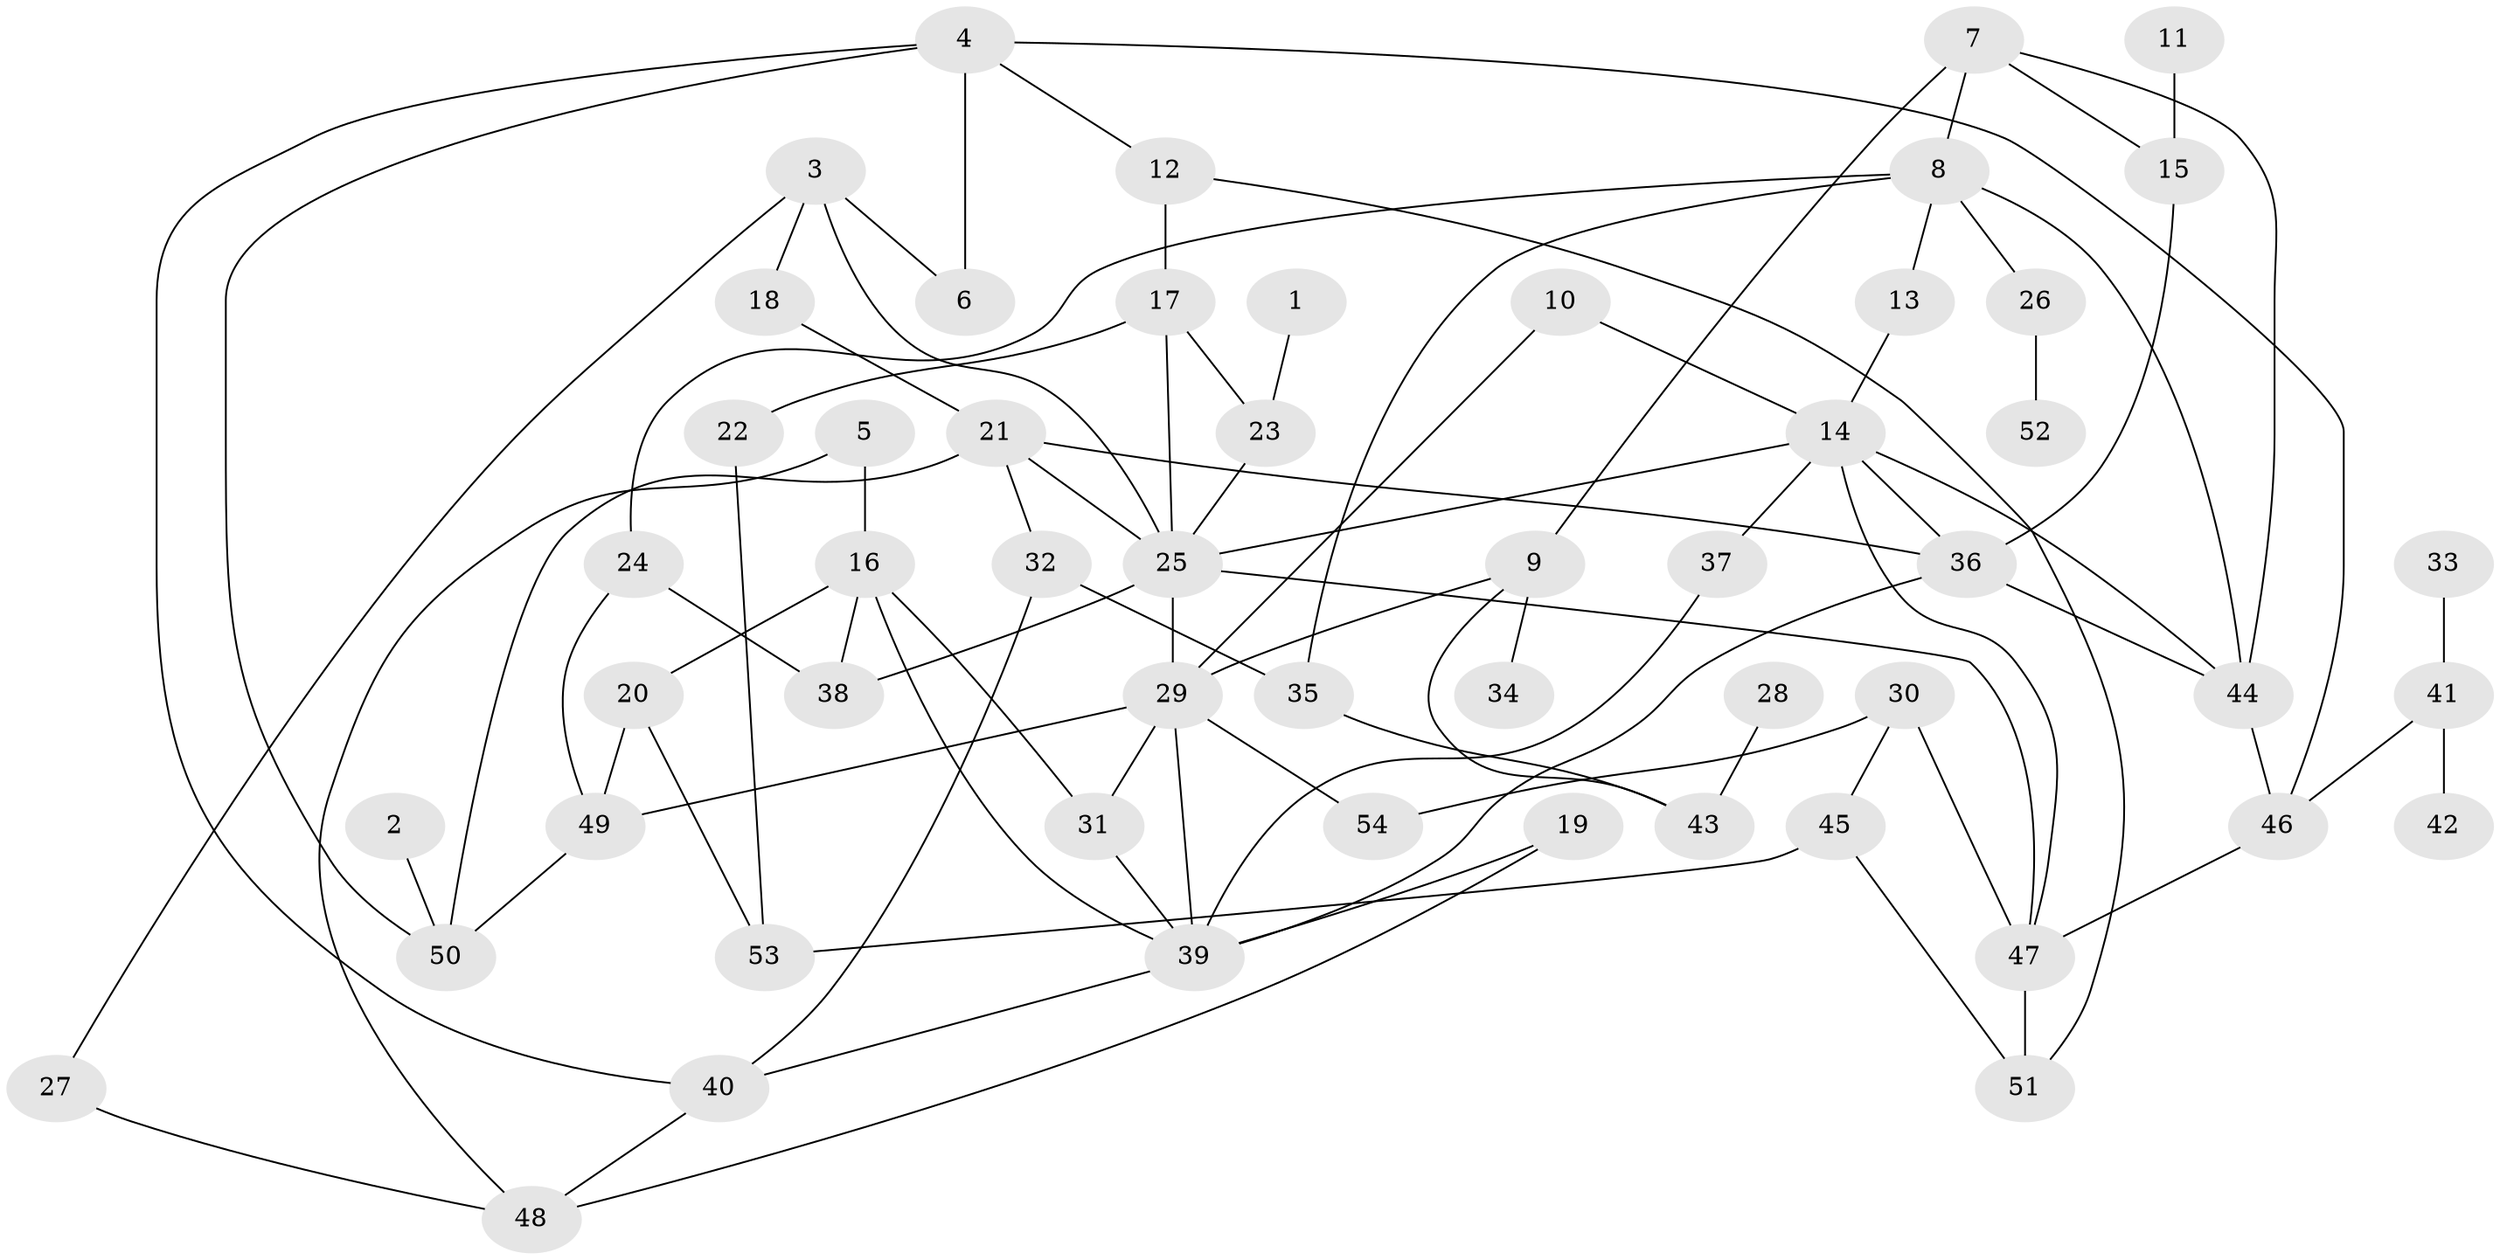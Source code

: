 // coarse degree distribution, {5: 0.15789473684210525, 2: 0.10526315789473684, 4: 0.2631578947368421, 6: 0.07894736842105263, 3: 0.13157894736842105, 1: 0.18421052631578946, 8: 0.02631578947368421, 7: 0.05263157894736842}
// Generated by graph-tools (version 1.1) at 2025/35/03/04/25 23:35:55]
// undirected, 54 vertices, 88 edges
graph export_dot {
  node [color=gray90,style=filled];
  1;
  2;
  3;
  4;
  5;
  6;
  7;
  8;
  9;
  10;
  11;
  12;
  13;
  14;
  15;
  16;
  17;
  18;
  19;
  20;
  21;
  22;
  23;
  24;
  25;
  26;
  27;
  28;
  29;
  30;
  31;
  32;
  33;
  34;
  35;
  36;
  37;
  38;
  39;
  40;
  41;
  42;
  43;
  44;
  45;
  46;
  47;
  48;
  49;
  50;
  51;
  52;
  53;
  54;
  1 -- 23;
  2 -- 50;
  3 -- 6;
  3 -- 18;
  3 -- 25;
  3 -- 27;
  4 -- 6;
  4 -- 12;
  4 -- 40;
  4 -- 46;
  4 -- 50;
  5 -- 16;
  5 -- 48;
  7 -- 8;
  7 -- 9;
  7 -- 15;
  7 -- 44;
  8 -- 13;
  8 -- 24;
  8 -- 26;
  8 -- 35;
  8 -- 44;
  9 -- 29;
  9 -- 34;
  9 -- 43;
  10 -- 14;
  10 -- 29;
  11 -- 15;
  12 -- 17;
  12 -- 51;
  13 -- 14;
  14 -- 25;
  14 -- 36;
  14 -- 37;
  14 -- 44;
  14 -- 47;
  15 -- 36;
  16 -- 20;
  16 -- 31;
  16 -- 38;
  16 -- 39;
  17 -- 22;
  17 -- 23;
  17 -- 25;
  18 -- 21;
  19 -- 39;
  19 -- 48;
  20 -- 49;
  20 -- 53;
  21 -- 25;
  21 -- 32;
  21 -- 36;
  21 -- 50;
  22 -- 53;
  23 -- 25;
  24 -- 38;
  24 -- 49;
  25 -- 29;
  25 -- 38;
  25 -- 47;
  26 -- 52;
  27 -- 48;
  28 -- 43;
  29 -- 31;
  29 -- 39;
  29 -- 49;
  29 -- 54;
  30 -- 45;
  30 -- 47;
  30 -- 54;
  31 -- 39;
  32 -- 35;
  32 -- 40;
  33 -- 41;
  35 -- 43;
  36 -- 39;
  36 -- 44;
  37 -- 39;
  39 -- 40;
  40 -- 48;
  41 -- 42;
  41 -- 46;
  44 -- 46;
  45 -- 51;
  45 -- 53;
  46 -- 47;
  47 -- 51;
  49 -- 50;
}
